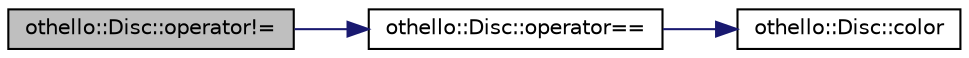 digraph "othello::Disc::operator!="
{
  edge [fontname="Helvetica",fontsize="10",labelfontname="Helvetica",labelfontsize="10"];
  node [fontname="Helvetica",fontsize="10",shape=record];
  rankdir="LR";
  Node1 [label="othello::Disc::operator!=",height=0.2,width=0.4,color="black", fillcolor="grey75", style="filled", fontcolor="black"];
  Node1 -> Node2 [color="midnightblue",fontsize="10",style="solid",fontname="Helvetica"];
  Node2 [label="othello::Disc::operator==",height=0.2,width=0.4,color="black", fillcolor="white", style="filled",URL="$da/d83/classothello_1_1_disc.html#a1b8b43bdfb39ad43503ca440cd27530f"];
  Node2 -> Node3 [color="midnightblue",fontsize="10",style="solid",fontname="Helvetica"];
  Node3 [label="othello::Disc::color",height=0.2,width=0.4,color="black", fillcolor="white", style="filled",URL="$da/d83/classothello_1_1_disc.html#ab746d6285c68359bcb2ad899cfb29f7e"];
}
